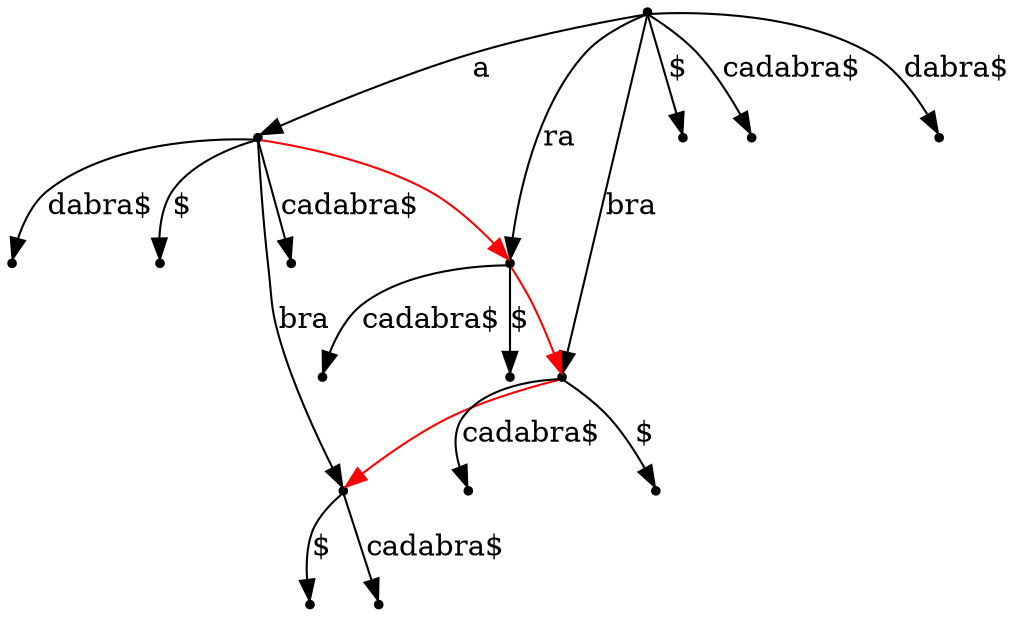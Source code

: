 //This is a suffix tree generated by Glfbabot-BWT library
digraph suffixtree{
	edge [arrowhead="normal", color="black"];
	node [label="", shape="point"];
	//arcs leading to the internal nodes of the suffix tree:
	node0->node1 	[label="a"];
	node0->node2 	[label="ra"];
	node0->node3 	[label="bra"];
	node1->node4 	[label="bra"];
	//arcs leading to the leaves of the suffix tree:
	node4->leafnode2 [label="$"];
	node4->leafnode3 [label="cadabra$"];
	node3->leafnode6 [label="$"];
	node3->leafnode7 [label="cadabra$"];
	node2->leafnode10 [label="$"];
	node2->leafnode11 [label="cadabra$"];
	node1->leafnode1 [label="$"];
	node1->leafnode4 [label="cadabra$"];
	node1->leafnode5 [label="dabra$"];
	node0->leafnode0 [label="$"];
	node0->leafnode8 [label="cadabra$"];
	node0->leafnode9 [label="dabra$"];
	//Weiner links:
	edge [color="red", arrowhead="normal"];
	node1->node2;
	node2->node3;
	node3->node4;
}
